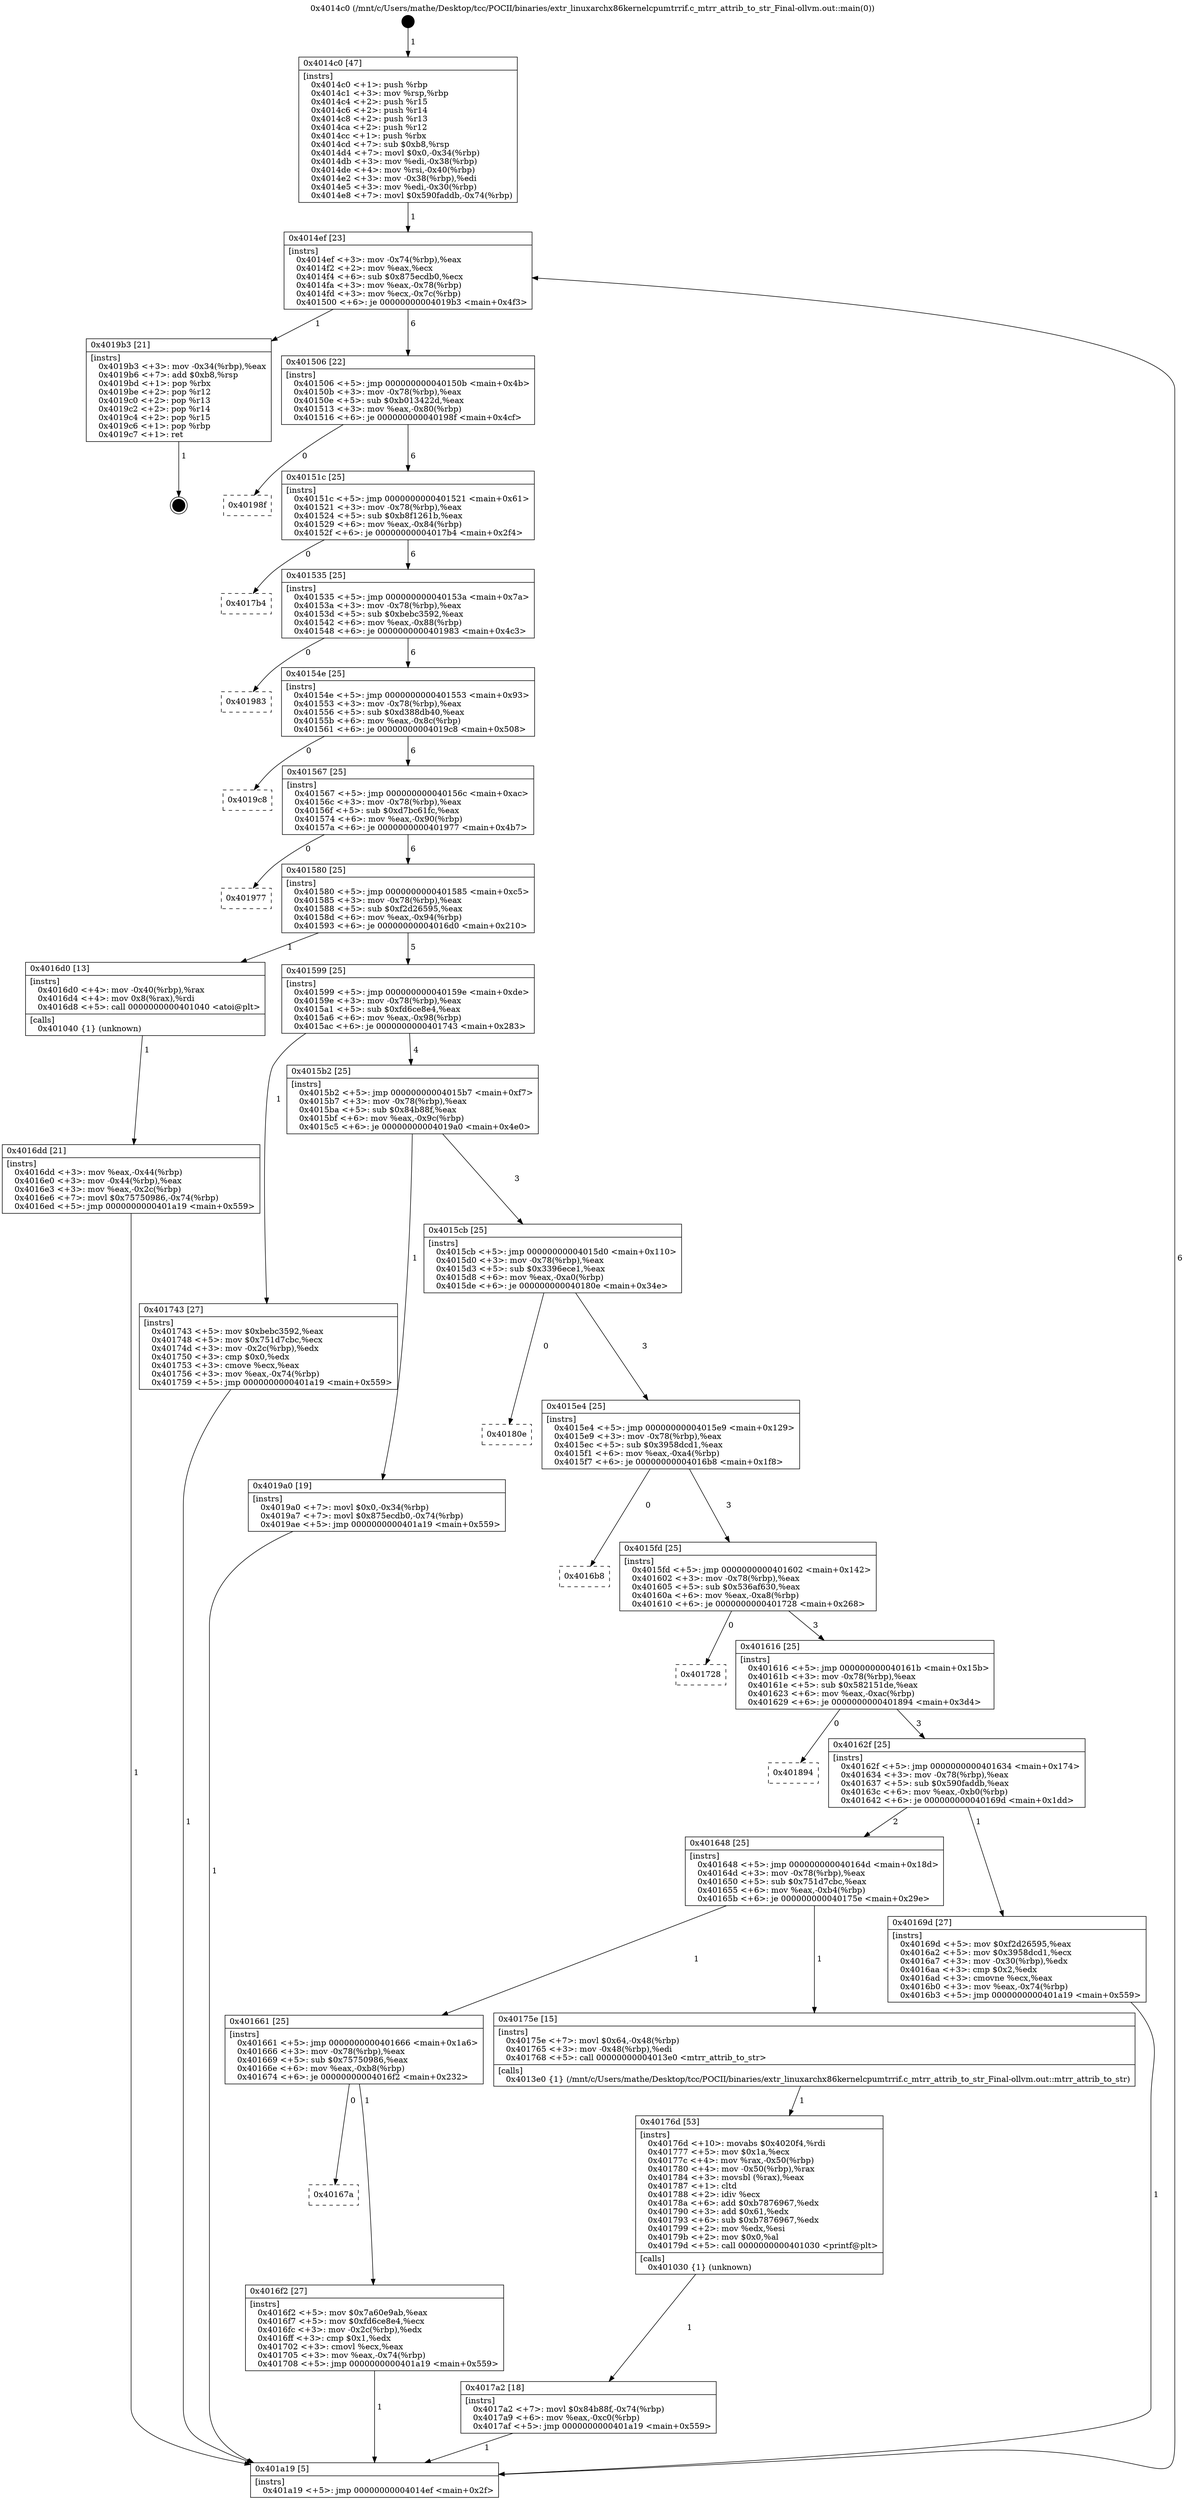 digraph "0x4014c0" {
  label = "0x4014c0 (/mnt/c/Users/mathe/Desktop/tcc/POCII/binaries/extr_linuxarchx86kernelcpumtrrif.c_mtrr_attrib_to_str_Final-ollvm.out::main(0))"
  labelloc = "t"
  node[shape=record]

  Entry [label="",width=0.3,height=0.3,shape=circle,fillcolor=black,style=filled]
  "0x4014ef" [label="{
     0x4014ef [23]\l
     | [instrs]\l
     &nbsp;&nbsp;0x4014ef \<+3\>: mov -0x74(%rbp),%eax\l
     &nbsp;&nbsp;0x4014f2 \<+2\>: mov %eax,%ecx\l
     &nbsp;&nbsp;0x4014f4 \<+6\>: sub $0x875ecdb0,%ecx\l
     &nbsp;&nbsp;0x4014fa \<+3\>: mov %eax,-0x78(%rbp)\l
     &nbsp;&nbsp;0x4014fd \<+3\>: mov %ecx,-0x7c(%rbp)\l
     &nbsp;&nbsp;0x401500 \<+6\>: je 00000000004019b3 \<main+0x4f3\>\l
  }"]
  "0x4019b3" [label="{
     0x4019b3 [21]\l
     | [instrs]\l
     &nbsp;&nbsp;0x4019b3 \<+3\>: mov -0x34(%rbp),%eax\l
     &nbsp;&nbsp;0x4019b6 \<+7\>: add $0xb8,%rsp\l
     &nbsp;&nbsp;0x4019bd \<+1\>: pop %rbx\l
     &nbsp;&nbsp;0x4019be \<+2\>: pop %r12\l
     &nbsp;&nbsp;0x4019c0 \<+2\>: pop %r13\l
     &nbsp;&nbsp;0x4019c2 \<+2\>: pop %r14\l
     &nbsp;&nbsp;0x4019c4 \<+2\>: pop %r15\l
     &nbsp;&nbsp;0x4019c6 \<+1\>: pop %rbp\l
     &nbsp;&nbsp;0x4019c7 \<+1\>: ret\l
  }"]
  "0x401506" [label="{
     0x401506 [22]\l
     | [instrs]\l
     &nbsp;&nbsp;0x401506 \<+5\>: jmp 000000000040150b \<main+0x4b\>\l
     &nbsp;&nbsp;0x40150b \<+3\>: mov -0x78(%rbp),%eax\l
     &nbsp;&nbsp;0x40150e \<+5\>: sub $0xb013422d,%eax\l
     &nbsp;&nbsp;0x401513 \<+3\>: mov %eax,-0x80(%rbp)\l
     &nbsp;&nbsp;0x401516 \<+6\>: je 000000000040198f \<main+0x4cf\>\l
  }"]
  Exit [label="",width=0.3,height=0.3,shape=circle,fillcolor=black,style=filled,peripheries=2]
  "0x40198f" [label="{
     0x40198f\l
  }", style=dashed]
  "0x40151c" [label="{
     0x40151c [25]\l
     | [instrs]\l
     &nbsp;&nbsp;0x40151c \<+5\>: jmp 0000000000401521 \<main+0x61\>\l
     &nbsp;&nbsp;0x401521 \<+3\>: mov -0x78(%rbp),%eax\l
     &nbsp;&nbsp;0x401524 \<+5\>: sub $0xb8f1261b,%eax\l
     &nbsp;&nbsp;0x401529 \<+6\>: mov %eax,-0x84(%rbp)\l
     &nbsp;&nbsp;0x40152f \<+6\>: je 00000000004017b4 \<main+0x2f4\>\l
  }"]
  "0x4017a2" [label="{
     0x4017a2 [18]\l
     | [instrs]\l
     &nbsp;&nbsp;0x4017a2 \<+7\>: movl $0x84b88f,-0x74(%rbp)\l
     &nbsp;&nbsp;0x4017a9 \<+6\>: mov %eax,-0xc0(%rbp)\l
     &nbsp;&nbsp;0x4017af \<+5\>: jmp 0000000000401a19 \<main+0x559\>\l
  }"]
  "0x4017b4" [label="{
     0x4017b4\l
  }", style=dashed]
  "0x401535" [label="{
     0x401535 [25]\l
     | [instrs]\l
     &nbsp;&nbsp;0x401535 \<+5\>: jmp 000000000040153a \<main+0x7a\>\l
     &nbsp;&nbsp;0x40153a \<+3\>: mov -0x78(%rbp),%eax\l
     &nbsp;&nbsp;0x40153d \<+5\>: sub $0xbebc3592,%eax\l
     &nbsp;&nbsp;0x401542 \<+6\>: mov %eax,-0x88(%rbp)\l
     &nbsp;&nbsp;0x401548 \<+6\>: je 0000000000401983 \<main+0x4c3\>\l
  }"]
  "0x40176d" [label="{
     0x40176d [53]\l
     | [instrs]\l
     &nbsp;&nbsp;0x40176d \<+10\>: movabs $0x4020f4,%rdi\l
     &nbsp;&nbsp;0x401777 \<+5\>: mov $0x1a,%ecx\l
     &nbsp;&nbsp;0x40177c \<+4\>: mov %rax,-0x50(%rbp)\l
     &nbsp;&nbsp;0x401780 \<+4\>: mov -0x50(%rbp),%rax\l
     &nbsp;&nbsp;0x401784 \<+3\>: movsbl (%rax),%eax\l
     &nbsp;&nbsp;0x401787 \<+1\>: cltd\l
     &nbsp;&nbsp;0x401788 \<+2\>: idiv %ecx\l
     &nbsp;&nbsp;0x40178a \<+6\>: add $0xb7876967,%edx\l
     &nbsp;&nbsp;0x401790 \<+3\>: add $0x61,%edx\l
     &nbsp;&nbsp;0x401793 \<+6\>: sub $0xb7876967,%edx\l
     &nbsp;&nbsp;0x401799 \<+2\>: mov %edx,%esi\l
     &nbsp;&nbsp;0x40179b \<+2\>: mov $0x0,%al\l
     &nbsp;&nbsp;0x40179d \<+5\>: call 0000000000401030 \<printf@plt\>\l
     | [calls]\l
     &nbsp;&nbsp;0x401030 \{1\} (unknown)\l
  }"]
  "0x401983" [label="{
     0x401983\l
  }", style=dashed]
  "0x40154e" [label="{
     0x40154e [25]\l
     | [instrs]\l
     &nbsp;&nbsp;0x40154e \<+5\>: jmp 0000000000401553 \<main+0x93\>\l
     &nbsp;&nbsp;0x401553 \<+3\>: mov -0x78(%rbp),%eax\l
     &nbsp;&nbsp;0x401556 \<+5\>: sub $0xd388db40,%eax\l
     &nbsp;&nbsp;0x40155b \<+6\>: mov %eax,-0x8c(%rbp)\l
     &nbsp;&nbsp;0x401561 \<+6\>: je 00000000004019c8 \<main+0x508\>\l
  }"]
  "0x40167a" [label="{
     0x40167a\l
  }", style=dashed]
  "0x4019c8" [label="{
     0x4019c8\l
  }", style=dashed]
  "0x401567" [label="{
     0x401567 [25]\l
     | [instrs]\l
     &nbsp;&nbsp;0x401567 \<+5\>: jmp 000000000040156c \<main+0xac\>\l
     &nbsp;&nbsp;0x40156c \<+3\>: mov -0x78(%rbp),%eax\l
     &nbsp;&nbsp;0x40156f \<+5\>: sub $0xd7bc61fc,%eax\l
     &nbsp;&nbsp;0x401574 \<+6\>: mov %eax,-0x90(%rbp)\l
     &nbsp;&nbsp;0x40157a \<+6\>: je 0000000000401977 \<main+0x4b7\>\l
  }"]
  "0x4016f2" [label="{
     0x4016f2 [27]\l
     | [instrs]\l
     &nbsp;&nbsp;0x4016f2 \<+5\>: mov $0x7a60e9ab,%eax\l
     &nbsp;&nbsp;0x4016f7 \<+5\>: mov $0xfd6ce8e4,%ecx\l
     &nbsp;&nbsp;0x4016fc \<+3\>: mov -0x2c(%rbp),%edx\l
     &nbsp;&nbsp;0x4016ff \<+3\>: cmp $0x1,%edx\l
     &nbsp;&nbsp;0x401702 \<+3\>: cmovl %ecx,%eax\l
     &nbsp;&nbsp;0x401705 \<+3\>: mov %eax,-0x74(%rbp)\l
     &nbsp;&nbsp;0x401708 \<+5\>: jmp 0000000000401a19 \<main+0x559\>\l
  }"]
  "0x401977" [label="{
     0x401977\l
  }", style=dashed]
  "0x401580" [label="{
     0x401580 [25]\l
     | [instrs]\l
     &nbsp;&nbsp;0x401580 \<+5\>: jmp 0000000000401585 \<main+0xc5\>\l
     &nbsp;&nbsp;0x401585 \<+3\>: mov -0x78(%rbp),%eax\l
     &nbsp;&nbsp;0x401588 \<+5\>: sub $0xf2d26595,%eax\l
     &nbsp;&nbsp;0x40158d \<+6\>: mov %eax,-0x94(%rbp)\l
     &nbsp;&nbsp;0x401593 \<+6\>: je 00000000004016d0 \<main+0x210\>\l
  }"]
  "0x401661" [label="{
     0x401661 [25]\l
     | [instrs]\l
     &nbsp;&nbsp;0x401661 \<+5\>: jmp 0000000000401666 \<main+0x1a6\>\l
     &nbsp;&nbsp;0x401666 \<+3\>: mov -0x78(%rbp),%eax\l
     &nbsp;&nbsp;0x401669 \<+5\>: sub $0x75750986,%eax\l
     &nbsp;&nbsp;0x40166e \<+6\>: mov %eax,-0xb8(%rbp)\l
     &nbsp;&nbsp;0x401674 \<+6\>: je 00000000004016f2 \<main+0x232\>\l
  }"]
  "0x4016d0" [label="{
     0x4016d0 [13]\l
     | [instrs]\l
     &nbsp;&nbsp;0x4016d0 \<+4\>: mov -0x40(%rbp),%rax\l
     &nbsp;&nbsp;0x4016d4 \<+4\>: mov 0x8(%rax),%rdi\l
     &nbsp;&nbsp;0x4016d8 \<+5\>: call 0000000000401040 \<atoi@plt\>\l
     | [calls]\l
     &nbsp;&nbsp;0x401040 \{1\} (unknown)\l
  }"]
  "0x401599" [label="{
     0x401599 [25]\l
     | [instrs]\l
     &nbsp;&nbsp;0x401599 \<+5\>: jmp 000000000040159e \<main+0xde\>\l
     &nbsp;&nbsp;0x40159e \<+3\>: mov -0x78(%rbp),%eax\l
     &nbsp;&nbsp;0x4015a1 \<+5\>: sub $0xfd6ce8e4,%eax\l
     &nbsp;&nbsp;0x4015a6 \<+6\>: mov %eax,-0x98(%rbp)\l
     &nbsp;&nbsp;0x4015ac \<+6\>: je 0000000000401743 \<main+0x283\>\l
  }"]
  "0x40175e" [label="{
     0x40175e [15]\l
     | [instrs]\l
     &nbsp;&nbsp;0x40175e \<+7\>: movl $0x64,-0x48(%rbp)\l
     &nbsp;&nbsp;0x401765 \<+3\>: mov -0x48(%rbp),%edi\l
     &nbsp;&nbsp;0x401768 \<+5\>: call 00000000004013e0 \<mtrr_attrib_to_str\>\l
     | [calls]\l
     &nbsp;&nbsp;0x4013e0 \{1\} (/mnt/c/Users/mathe/Desktop/tcc/POCII/binaries/extr_linuxarchx86kernelcpumtrrif.c_mtrr_attrib_to_str_Final-ollvm.out::mtrr_attrib_to_str)\l
  }"]
  "0x401743" [label="{
     0x401743 [27]\l
     | [instrs]\l
     &nbsp;&nbsp;0x401743 \<+5\>: mov $0xbebc3592,%eax\l
     &nbsp;&nbsp;0x401748 \<+5\>: mov $0x751d7cbc,%ecx\l
     &nbsp;&nbsp;0x40174d \<+3\>: mov -0x2c(%rbp),%edx\l
     &nbsp;&nbsp;0x401750 \<+3\>: cmp $0x0,%edx\l
     &nbsp;&nbsp;0x401753 \<+3\>: cmove %ecx,%eax\l
     &nbsp;&nbsp;0x401756 \<+3\>: mov %eax,-0x74(%rbp)\l
     &nbsp;&nbsp;0x401759 \<+5\>: jmp 0000000000401a19 \<main+0x559\>\l
  }"]
  "0x4015b2" [label="{
     0x4015b2 [25]\l
     | [instrs]\l
     &nbsp;&nbsp;0x4015b2 \<+5\>: jmp 00000000004015b7 \<main+0xf7\>\l
     &nbsp;&nbsp;0x4015b7 \<+3\>: mov -0x78(%rbp),%eax\l
     &nbsp;&nbsp;0x4015ba \<+5\>: sub $0x84b88f,%eax\l
     &nbsp;&nbsp;0x4015bf \<+6\>: mov %eax,-0x9c(%rbp)\l
     &nbsp;&nbsp;0x4015c5 \<+6\>: je 00000000004019a0 \<main+0x4e0\>\l
  }"]
  "0x4016dd" [label="{
     0x4016dd [21]\l
     | [instrs]\l
     &nbsp;&nbsp;0x4016dd \<+3\>: mov %eax,-0x44(%rbp)\l
     &nbsp;&nbsp;0x4016e0 \<+3\>: mov -0x44(%rbp),%eax\l
     &nbsp;&nbsp;0x4016e3 \<+3\>: mov %eax,-0x2c(%rbp)\l
     &nbsp;&nbsp;0x4016e6 \<+7\>: movl $0x75750986,-0x74(%rbp)\l
     &nbsp;&nbsp;0x4016ed \<+5\>: jmp 0000000000401a19 \<main+0x559\>\l
  }"]
  "0x4019a0" [label="{
     0x4019a0 [19]\l
     | [instrs]\l
     &nbsp;&nbsp;0x4019a0 \<+7\>: movl $0x0,-0x34(%rbp)\l
     &nbsp;&nbsp;0x4019a7 \<+7\>: movl $0x875ecdb0,-0x74(%rbp)\l
     &nbsp;&nbsp;0x4019ae \<+5\>: jmp 0000000000401a19 \<main+0x559\>\l
  }"]
  "0x4015cb" [label="{
     0x4015cb [25]\l
     | [instrs]\l
     &nbsp;&nbsp;0x4015cb \<+5\>: jmp 00000000004015d0 \<main+0x110\>\l
     &nbsp;&nbsp;0x4015d0 \<+3\>: mov -0x78(%rbp),%eax\l
     &nbsp;&nbsp;0x4015d3 \<+5\>: sub $0x3396ece1,%eax\l
     &nbsp;&nbsp;0x4015d8 \<+6\>: mov %eax,-0xa0(%rbp)\l
     &nbsp;&nbsp;0x4015de \<+6\>: je 000000000040180e \<main+0x34e\>\l
  }"]
  "0x4014c0" [label="{
     0x4014c0 [47]\l
     | [instrs]\l
     &nbsp;&nbsp;0x4014c0 \<+1\>: push %rbp\l
     &nbsp;&nbsp;0x4014c1 \<+3\>: mov %rsp,%rbp\l
     &nbsp;&nbsp;0x4014c4 \<+2\>: push %r15\l
     &nbsp;&nbsp;0x4014c6 \<+2\>: push %r14\l
     &nbsp;&nbsp;0x4014c8 \<+2\>: push %r13\l
     &nbsp;&nbsp;0x4014ca \<+2\>: push %r12\l
     &nbsp;&nbsp;0x4014cc \<+1\>: push %rbx\l
     &nbsp;&nbsp;0x4014cd \<+7\>: sub $0xb8,%rsp\l
     &nbsp;&nbsp;0x4014d4 \<+7\>: movl $0x0,-0x34(%rbp)\l
     &nbsp;&nbsp;0x4014db \<+3\>: mov %edi,-0x38(%rbp)\l
     &nbsp;&nbsp;0x4014de \<+4\>: mov %rsi,-0x40(%rbp)\l
     &nbsp;&nbsp;0x4014e2 \<+3\>: mov -0x38(%rbp),%edi\l
     &nbsp;&nbsp;0x4014e5 \<+3\>: mov %edi,-0x30(%rbp)\l
     &nbsp;&nbsp;0x4014e8 \<+7\>: movl $0x590faddb,-0x74(%rbp)\l
  }"]
  "0x40180e" [label="{
     0x40180e\l
  }", style=dashed]
  "0x4015e4" [label="{
     0x4015e4 [25]\l
     | [instrs]\l
     &nbsp;&nbsp;0x4015e4 \<+5\>: jmp 00000000004015e9 \<main+0x129\>\l
     &nbsp;&nbsp;0x4015e9 \<+3\>: mov -0x78(%rbp),%eax\l
     &nbsp;&nbsp;0x4015ec \<+5\>: sub $0x3958dcd1,%eax\l
     &nbsp;&nbsp;0x4015f1 \<+6\>: mov %eax,-0xa4(%rbp)\l
     &nbsp;&nbsp;0x4015f7 \<+6\>: je 00000000004016b8 \<main+0x1f8\>\l
  }"]
  "0x401a19" [label="{
     0x401a19 [5]\l
     | [instrs]\l
     &nbsp;&nbsp;0x401a19 \<+5\>: jmp 00000000004014ef \<main+0x2f\>\l
  }"]
  "0x4016b8" [label="{
     0x4016b8\l
  }", style=dashed]
  "0x4015fd" [label="{
     0x4015fd [25]\l
     | [instrs]\l
     &nbsp;&nbsp;0x4015fd \<+5\>: jmp 0000000000401602 \<main+0x142\>\l
     &nbsp;&nbsp;0x401602 \<+3\>: mov -0x78(%rbp),%eax\l
     &nbsp;&nbsp;0x401605 \<+5\>: sub $0x536af630,%eax\l
     &nbsp;&nbsp;0x40160a \<+6\>: mov %eax,-0xa8(%rbp)\l
     &nbsp;&nbsp;0x401610 \<+6\>: je 0000000000401728 \<main+0x268\>\l
  }"]
  "0x401648" [label="{
     0x401648 [25]\l
     | [instrs]\l
     &nbsp;&nbsp;0x401648 \<+5\>: jmp 000000000040164d \<main+0x18d\>\l
     &nbsp;&nbsp;0x40164d \<+3\>: mov -0x78(%rbp),%eax\l
     &nbsp;&nbsp;0x401650 \<+5\>: sub $0x751d7cbc,%eax\l
     &nbsp;&nbsp;0x401655 \<+6\>: mov %eax,-0xb4(%rbp)\l
     &nbsp;&nbsp;0x40165b \<+6\>: je 000000000040175e \<main+0x29e\>\l
  }"]
  "0x401728" [label="{
     0x401728\l
  }", style=dashed]
  "0x401616" [label="{
     0x401616 [25]\l
     | [instrs]\l
     &nbsp;&nbsp;0x401616 \<+5\>: jmp 000000000040161b \<main+0x15b\>\l
     &nbsp;&nbsp;0x40161b \<+3\>: mov -0x78(%rbp),%eax\l
     &nbsp;&nbsp;0x40161e \<+5\>: sub $0x582151de,%eax\l
     &nbsp;&nbsp;0x401623 \<+6\>: mov %eax,-0xac(%rbp)\l
     &nbsp;&nbsp;0x401629 \<+6\>: je 0000000000401894 \<main+0x3d4\>\l
  }"]
  "0x40169d" [label="{
     0x40169d [27]\l
     | [instrs]\l
     &nbsp;&nbsp;0x40169d \<+5\>: mov $0xf2d26595,%eax\l
     &nbsp;&nbsp;0x4016a2 \<+5\>: mov $0x3958dcd1,%ecx\l
     &nbsp;&nbsp;0x4016a7 \<+3\>: mov -0x30(%rbp),%edx\l
     &nbsp;&nbsp;0x4016aa \<+3\>: cmp $0x2,%edx\l
     &nbsp;&nbsp;0x4016ad \<+3\>: cmovne %ecx,%eax\l
     &nbsp;&nbsp;0x4016b0 \<+3\>: mov %eax,-0x74(%rbp)\l
     &nbsp;&nbsp;0x4016b3 \<+5\>: jmp 0000000000401a19 \<main+0x559\>\l
  }"]
  "0x401894" [label="{
     0x401894\l
  }", style=dashed]
  "0x40162f" [label="{
     0x40162f [25]\l
     | [instrs]\l
     &nbsp;&nbsp;0x40162f \<+5\>: jmp 0000000000401634 \<main+0x174\>\l
     &nbsp;&nbsp;0x401634 \<+3\>: mov -0x78(%rbp),%eax\l
     &nbsp;&nbsp;0x401637 \<+5\>: sub $0x590faddb,%eax\l
     &nbsp;&nbsp;0x40163c \<+6\>: mov %eax,-0xb0(%rbp)\l
     &nbsp;&nbsp;0x401642 \<+6\>: je 000000000040169d \<main+0x1dd\>\l
  }"]
  Entry -> "0x4014c0" [label=" 1"]
  "0x4014ef" -> "0x4019b3" [label=" 1"]
  "0x4014ef" -> "0x401506" [label=" 6"]
  "0x4019b3" -> Exit [label=" 1"]
  "0x401506" -> "0x40198f" [label=" 0"]
  "0x401506" -> "0x40151c" [label=" 6"]
  "0x4019a0" -> "0x401a19" [label=" 1"]
  "0x40151c" -> "0x4017b4" [label=" 0"]
  "0x40151c" -> "0x401535" [label=" 6"]
  "0x4017a2" -> "0x401a19" [label=" 1"]
  "0x401535" -> "0x401983" [label=" 0"]
  "0x401535" -> "0x40154e" [label=" 6"]
  "0x40176d" -> "0x4017a2" [label=" 1"]
  "0x40154e" -> "0x4019c8" [label=" 0"]
  "0x40154e" -> "0x401567" [label=" 6"]
  "0x40175e" -> "0x40176d" [label=" 1"]
  "0x401567" -> "0x401977" [label=" 0"]
  "0x401567" -> "0x401580" [label=" 6"]
  "0x401743" -> "0x401a19" [label=" 1"]
  "0x401580" -> "0x4016d0" [label=" 1"]
  "0x401580" -> "0x401599" [label=" 5"]
  "0x401661" -> "0x40167a" [label=" 0"]
  "0x401599" -> "0x401743" [label=" 1"]
  "0x401599" -> "0x4015b2" [label=" 4"]
  "0x401661" -> "0x4016f2" [label=" 1"]
  "0x4015b2" -> "0x4019a0" [label=" 1"]
  "0x4015b2" -> "0x4015cb" [label=" 3"]
  "0x401648" -> "0x401661" [label=" 1"]
  "0x4015cb" -> "0x40180e" [label=" 0"]
  "0x4015cb" -> "0x4015e4" [label=" 3"]
  "0x401648" -> "0x40175e" [label=" 1"]
  "0x4015e4" -> "0x4016b8" [label=" 0"]
  "0x4015e4" -> "0x4015fd" [label=" 3"]
  "0x4016f2" -> "0x401a19" [label=" 1"]
  "0x4015fd" -> "0x401728" [label=" 0"]
  "0x4015fd" -> "0x401616" [label=" 3"]
  "0x4016dd" -> "0x401a19" [label=" 1"]
  "0x401616" -> "0x401894" [label=" 0"]
  "0x401616" -> "0x40162f" [label=" 3"]
  "0x4016d0" -> "0x4016dd" [label=" 1"]
  "0x40162f" -> "0x40169d" [label=" 1"]
  "0x40162f" -> "0x401648" [label=" 2"]
  "0x40169d" -> "0x401a19" [label=" 1"]
  "0x4014c0" -> "0x4014ef" [label=" 1"]
  "0x401a19" -> "0x4014ef" [label=" 6"]
}
